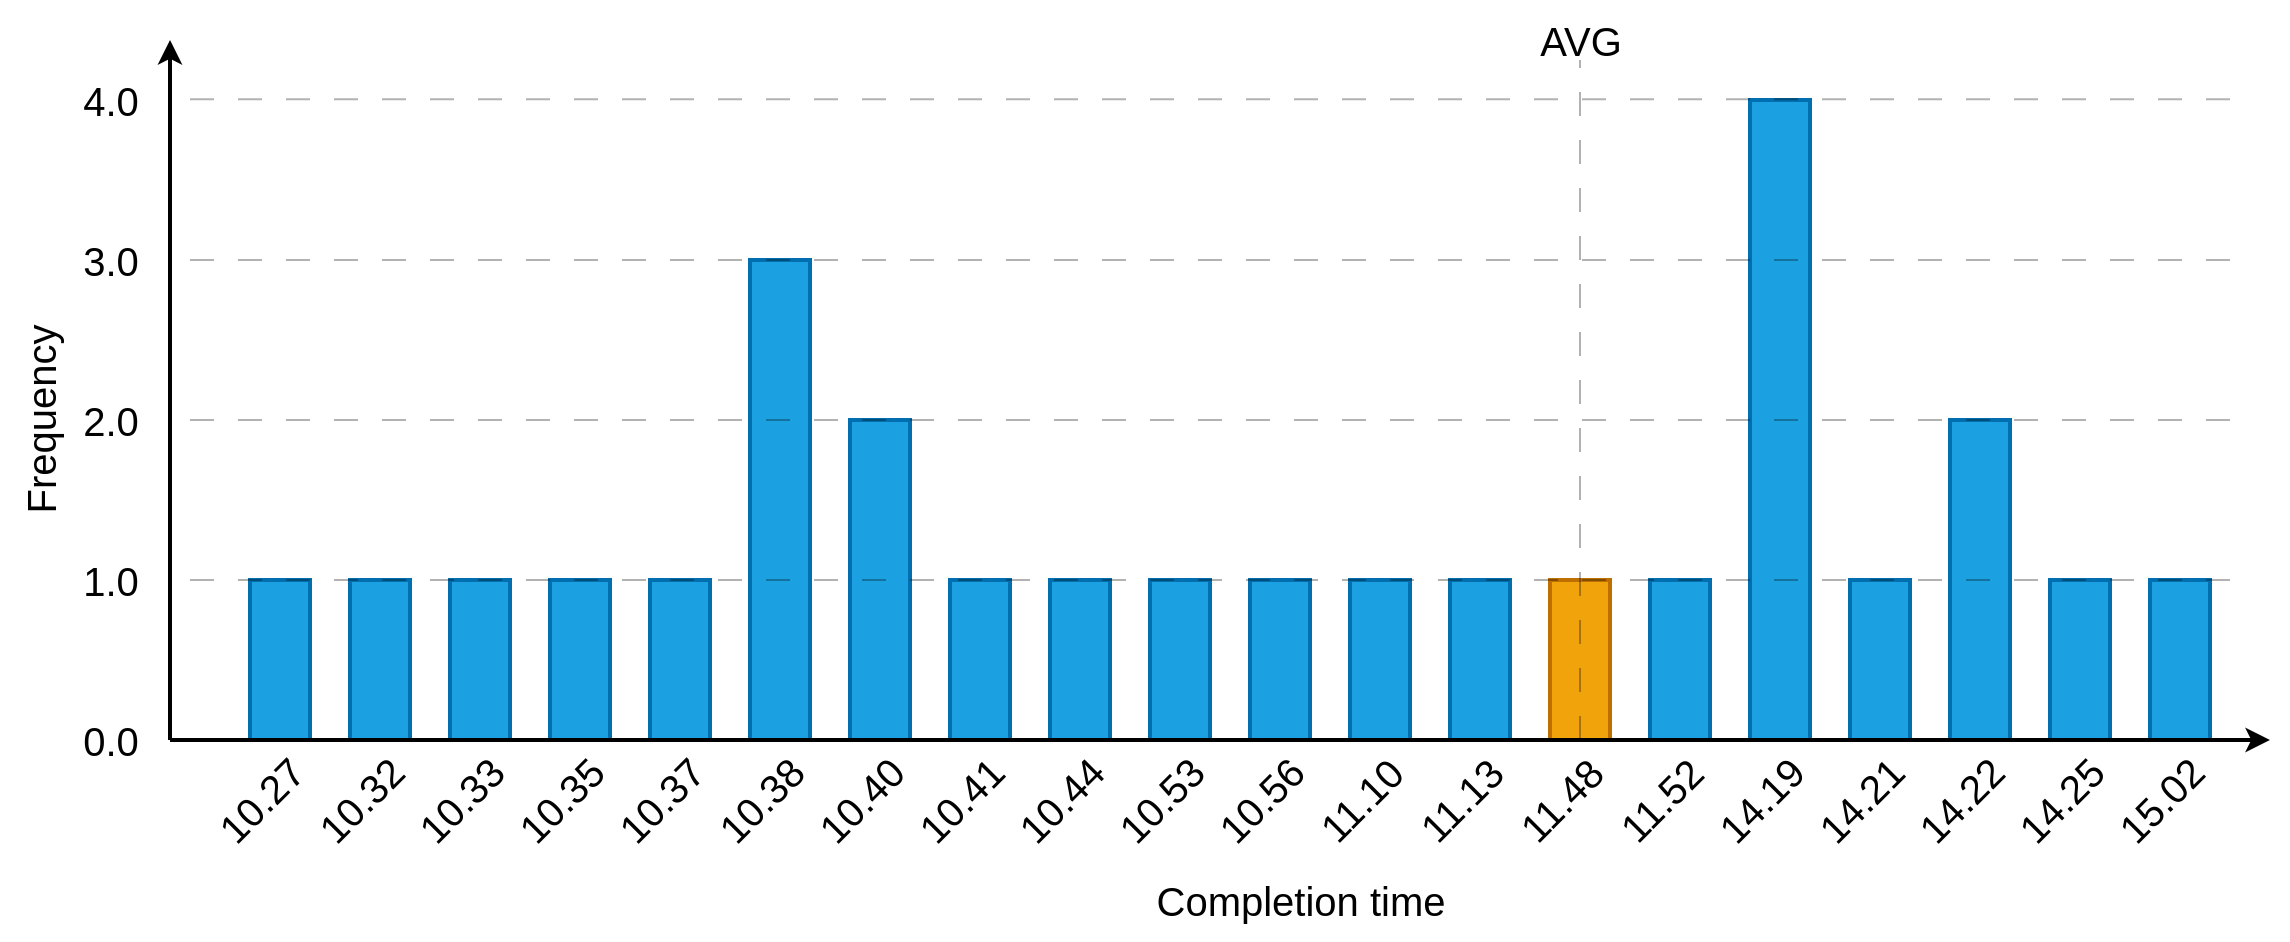 <mxfile version="26.0.11">
  <diagram name="Page-1" id="vRNWdxj1woeTMOs1V9ND">
    <mxGraphModel dx="1588" dy="866" grid="1" gridSize="10" guides="1" tooltips="1" connect="1" arrows="1" fold="1" page="1" pageScale="1" pageWidth="850" pageHeight="1100" math="0" shadow="0">
      <root>
        <mxCell id="0" />
        <mxCell id="1" parent="0" />
        <mxCell id="2lwnS3P8l3a5pjRwlYgS-1" value="&lt;font style=&quot;font-size: 20px;&quot;&gt;11.48&lt;font&gt;&lt;br&gt;&lt;/font&gt;&lt;/font&gt;" style="text;html=1;align=center;verticalAlign=middle;resizable=0;points=[];autosize=1;strokeColor=none;fillColor=none;rotation=-45;" vertex="1" parent="1">
          <mxGeometry x="940" y="570" width="70" height="40" as="geometry" />
        </mxCell>
        <mxCell id="2lwnS3P8l3a5pjRwlYgS-2" value="" style="endArrow=classic;html=1;rounded=0;strokeWidth=2;" edge="1" parent="1">
          <mxGeometry width="50" height="50" relative="1" as="geometry">
            <mxPoint x="280" y="560" as="sourcePoint" />
            <mxPoint x="280" y="210" as="targetPoint" />
          </mxGeometry>
        </mxCell>
        <mxCell id="2lwnS3P8l3a5pjRwlYgS-3" value="&lt;font style=&quot;font-size: 20px;&quot;&gt;Frequency&lt;/font&gt;" style="text;html=1;align=center;verticalAlign=middle;resizable=0;points=[];autosize=1;strokeColor=none;fillColor=none;rotation=-90;" vertex="1" parent="1">
          <mxGeometry x="155" y="380" width="120" height="40" as="geometry" />
        </mxCell>
        <mxCell id="2lwnS3P8l3a5pjRwlYgS-4" value="&lt;font style=&quot;font-size: 20px;&quot;&gt;Completion time&lt;/font&gt;&lt;b&gt;&lt;font style=&quot;font-size: 20px;&quot;&gt;&lt;br&gt;&lt;/font&gt;&lt;/b&gt;" style="text;html=1;align=center;verticalAlign=middle;resizable=0;points=[];autosize=1;strokeColor=none;fillColor=none;rotation=0;" vertex="1" parent="1">
          <mxGeometry x="760" y="620" width="170" height="40" as="geometry" />
        </mxCell>
        <mxCell id="2lwnS3P8l3a5pjRwlYgS-5" value="" style="rounded=0;whiteSpace=wrap;html=1;fillColor=#1ba1e2;strokeColor=#006EAF;fontColor=#ffffff;strokeWidth=2;" vertex="1" parent="1">
          <mxGeometry x="320" y="480" width="30" height="80" as="geometry" />
        </mxCell>
        <mxCell id="2lwnS3P8l3a5pjRwlYgS-6" value="" style="rounded=0;whiteSpace=wrap;html=1;fillColor=#1ba1e2;strokeColor=#006EAF;fontColor=#ffffff;strokeWidth=2;" vertex="1" parent="1">
          <mxGeometry x="370" y="480" width="30" height="80" as="geometry" />
        </mxCell>
        <mxCell id="2lwnS3P8l3a5pjRwlYgS-7" value="" style="rounded=0;whiteSpace=wrap;html=1;fillColor=#1ba1e2;strokeColor=#006EAF;fontColor=#ffffff;strokeWidth=2;" vertex="1" parent="1">
          <mxGeometry x="420" y="480" width="30" height="80" as="geometry" />
        </mxCell>
        <mxCell id="2lwnS3P8l3a5pjRwlYgS-8" value="" style="rounded=0;whiteSpace=wrap;html=1;fillColor=#1ba1e2;strokeColor=#006EAF;fontColor=#ffffff;strokeWidth=2;" vertex="1" parent="1">
          <mxGeometry x="470" y="480" width="30" height="80" as="geometry" />
        </mxCell>
        <mxCell id="2lwnS3P8l3a5pjRwlYgS-9" value="" style="rounded=0;whiteSpace=wrap;html=1;fillColor=#1ba1e2;strokeColor=#006EAF;fontColor=#ffffff;strokeWidth=2;" vertex="1" parent="1">
          <mxGeometry x="520" y="480" width="30" height="80" as="geometry" />
        </mxCell>
        <mxCell id="2lwnS3P8l3a5pjRwlYgS-10" value="" style="rounded=0;whiteSpace=wrap;html=1;fillColor=#1ba1e2;strokeColor=#006EAF;fontColor=#ffffff;strokeWidth=2;" vertex="1" parent="1">
          <mxGeometry x="570" y="320" width="30" height="240" as="geometry" />
        </mxCell>
        <mxCell id="2lwnS3P8l3a5pjRwlYgS-11" value="" style="rounded=0;whiteSpace=wrap;html=1;fillColor=#1ba1e2;strokeColor=#006EAF;fontColor=#ffffff;strokeWidth=2;" vertex="1" parent="1">
          <mxGeometry x="620" y="400" width="30" height="160" as="geometry" />
        </mxCell>
        <mxCell id="2lwnS3P8l3a5pjRwlYgS-12" value="" style="rounded=0;whiteSpace=wrap;html=1;fillColor=#1ba1e2;strokeColor=#006EAF;fontColor=#ffffff;strokeWidth=2;" vertex="1" parent="1">
          <mxGeometry x="670" y="480" width="30" height="80" as="geometry" />
        </mxCell>
        <mxCell id="2lwnS3P8l3a5pjRwlYgS-13" value="" style="rounded=0;whiteSpace=wrap;html=1;fillColor=#1ba1e2;strokeColor=#006EAF;fontColor=#ffffff;strokeWidth=2;" vertex="1" parent="1">
          <mxGeometry x="720" y="480" width="30" height="80" as="geometry" />
        </mxCell>
        <mxCell id="2lwnS3P8l3a5pjRwlYgS-14" value="" style="rounded=0;whiteSpace=wrap;html=1;fillColor=#1ba1e2;strokeColor=#006EAF;fontColor=#ffffff;strokeWidth=2;" vertex="1" parent="1">
          <mxGeometry x="770" y="480" width="30" height="80" as="geometry" />
        </mxCell>
        <mxCell id="2lwnS3P8l3a5pjRwlYgS-15" value="" style="rounded=0;whiteSpace=wrap;html=1;fillColor=#1ba1e2;strokeColor=#006EAF;fontColor=#ffffff;strokeWidth=2;" vertex="1" parent="1">
          <mxGeometry x="820" y="480" width="30" height="80" as="geometry" />
        </mxCell>
        <mxCell id="2lwnS3P8l3a5pjRwlYgS-16" value="" style="rounded=0;whiteSpace=wrap;html=1;fillColor=#1ba1e2;strokeColor=#006EAF;fontColor=#ffffff;strokeWidth=2;" vertex="1" parent="1">
          <mxGeometry x="870" y="480" width="30" height="80" as="geometry" />
        </mxCell>
        <mxCell id="2lwnS3P8l3a5pjRwlYgS-17" value="" style="rounded=0;whiteSpace=wrap;html=1;fillColor=#1ba1e2;strokeColor=#006EAF;fontColor=#ffffff;strokeWidth=2;" vertex="1" parent="1">
          <mxGeometry x="920" y="480" width="30" height="80" as="geometry" />
        </mxCell>
        <mxCell id="2lwnS3P8l3a5pjRwlYgS-18" value="" style="rounded=0;whiteSpace=wrap;html=1;fillColor=#f0a30a;strokeColor=#BD7000;fontColor=#000000;strokeWidth=2;" vertex="1" parent="1">
          <mxGeometry x="970" y="480" width="30" height="80" as="geometry" />
        </mxCell>
        <mxCell id="2lwnS3P8l3a5pjRwlYgS-19" value="" style="rounded=0;whiteSpace=wrap;html=1;fillColor=#1ba1e2;strokeColor=#006EAF;fontColor=#ffffff;strokeWidth=2;" vertex="1" parent="1">
          <mxGeometry x="1020" y="480" width="30" height="80" as="geometry" />
        </mxCell>
        <mxCell id="2lwnS3P8l3a5pjRwlYgS-20" value="" style="rounded=0;whiteSpace=wrap;html=1;fillColor=#1ba1e2;strokeColor=#006EAF;fontColor=#ffffff;strokeWidth=2;" vertex="1" parent="1">
          <mxGeometry x="1170" y="400" width="30" height="160" as="geometry" />
        </mxCell>
        <mxCell id="2lwnS3P8l3a5pjRwlYgS-21" value="" style="rounded=0;whiteSpace=wrap;html=1;fillColor=#1ba1e2;strokeColor=#006EAF;fontColor=#ffffff;strokeWidth=2;" vertex="1" parent="1">
          <mxGeometry x="1120" y="480" width="30" height="80" as="geometry" />
        </mxCell>
        <mxCell id="2lwnS3P8l3a5pjRwlYgS-22" value="" style="rounded=0;whiteSpace=wrap;html=1;fillColor=#1ba1e2;strokeColor=#006EAF;fontColor=#ffffff;strokeWidth=2;" vertex="1" parent="1">
          <mxGeometry x="1220" y="480" width="30" height="80" as="geometry" />
        </mxCell>
        <mxCell id="2lwnS3P8l3a5pjRwlYgS-23" value="" style="rounded=0;whiteSpace=wrap;html=1;fillColor=#1ba1e2;strokeColor=#006EAF;fontColor=#ffffff;strokeWidth=2;" vertex="1" parent="1">
          <mxGeometry x="1270" y="480" width="30" height="80" as="geometry" />
        </mxCell>
        <mxCell id="2lwnS3P8l3a5pjRwlYgS-24" value="" style="rounded=0;whiteSpace=wrap;html=1;fillColor=#1ba1e2;strokeColor=#006EAF;fontColor=#ffffff;strokeWidth=2;" vertex="1" parent="1">
          <mxGeometry x="1070" y="240" width="30" height="320" as="geometry" />
        </mxCell>
        <mxCell id="2lwnS3P8l3a5pjRwlYgS-25" value="&lt;font style=&quot;font-size: 20px;&quot;&gt;0.0&lt;font&gt;&lt;br&gt;&lt;/font&gt;&lt;/font&gt;" style="text;html=1;align=center;verticalAlign=middle;resizable=0;points=[];autosize=1;strokeColor=none;fillColor=none;rotation=0;" vertex="1" parent="1">
          <mxGeometry x="225" y="540" width="50" height="40" as="geometry" />
        </mxCell>
        <mxCell id="2lwnS3P8l3a5pjRwlYgS-26" value="&lt;font style=&quot;font-size: 20px;&quot;&gt;1.0&lt;font&gt;&lt;br&gt;&lt;/font&gt;&lt;/font&gt;" style="text;html=1;align=center;verticalAlign=middle;resizable=0;points=[];autosize=1;strokeColor=none;fillColor=none;rotation=0;" vertex="1" parent="1">
          <mxGeometry x="225" y="460" width="50" height="40" as="geometry" />
        </mxCell>
        <mxCell id="2lwnS3P8l3a5pjRwlYgS-27" value="&lt;font style=&quot;font-size: 20px;&quot;&gt;3.0&lt;font&gt;&lt;br&gt;&lt;/font&gt;&lt;/font&gt;" style="text;html=1;align=center;verticalAlign=middle;resizable=0;points=[];autosize=1;strokeColor=none;fillColor=none;rotation=0;" vertex="1" parent="1">
          <mxGeometry x="225" y="300" width="50" height="40" as="geometry" />
        </mxCell>
        <mxCell id="2lwnS3P8l3a5pjRwlYgS-28" value="&lt;font style=&quot;font-size: 20px;&quot;&gt;4.0&lt;font&gt;&lt;br&gt;&lt;/font&gt;&lt;/font&gt;" style="text;html=1;align=center;verticalAlign=middle;resizable=0;points=[];autosize=1;strokeColor=none;fillColor=none;rotation=0;" vertex="1" parent="1">
          <mxGeometry x="225" y="220" width="50" height="40" as="geometry" />
        </mxCell>
        <mxCell id="2lwnS3P8l3a5pjRwlYgS-29" value="&lt;font style=&quot;font-size: 20px;&quot;&gt;2.0&lt;font&gt;&lt;br&gt;&lt;/font&gt;&lt;/font&gt;" style="text;html=1;align=center;verticalAlign=middle;resizable=0;points=[];autosize=1;strokeColor=none;fillColor=none;rotation=0;" vertex="1" parent="1">
          <mxGeometry x="225" y="380" width="50" height="40" as="geometry" />
        </mxCell>
        <mxCell id="2lwnS3P8l3a5pjRwlYgS-30" value="" style="endArrow=none;dashed=1;html=1;rounded=0;dashPattern=12 12;opacity=30;" edge="1" parent="1">
          <mxGeometry width="50" height="50" relative="1" as="geometry">
            <mxPoint x="290" y="320" as="sourcePoint" />
            <mxPoint x="1310" y="320" as="targetPoint" />
          </mxGeometry>
        </mxCell>
        <mxCell id="2lwnS3P8l3a5pjRwlYgS-31" value="" style="endArrow=none;dashed=1;html=1;rounded=0;dashPattern=12 12;opacity=30;" edge="1" parent="1">
          <mxGeometry width="50" height="50" relative="1" as="geometry">
            <mxPoint x="290" y="239.68" as="sourcePoint" />
            <mxPoint x="1310" y="239.68" as="targetPoint" />
          </mxGeometry>
        </mxCell>
        <mxCell id="2lwnS3P8l3a5pjRwlYgS-32" value="" style="endArrow=none;dashed=1;html=1;rounded=0;dashPattern=12 12;opacity=30;" edge="1" parent="1">
          <mxGeometry width="50" height="50" relative="1" as="geometry">
            <mxPoint x="290" y="480.0" as="sourcePoint" />
            <mxPoint x="1310" y="480.0" as="targetPoint" />
          </mxGeometry>
        </mxCell>
        <mxCell id="2lwnS3P8l3a5pjRwlYgS-33" value="" style="endArrow=none;dashed=1;html=1;rounded=0;dashPattern=12 12;opacity=30;" edge="1" parent="1">
          <mxGeometry width="50" height="50" relative="1" as="geometry">
            <mxPoint x="290" y="400" as="sourcePoint" />
            <mxPoint x="1310" y="400" as="targetPoint" />
          </mxGeometry>
        </mxCell>
        <mxCell id="2lwnS3P8l3a5pjRwlYgS-34" value="" style="endArrow=classic;html=1;rounded=0;strokeWidth=2;" edge="1" parent="1">
          <mxGeometry width="50" height="50" relative="1" as="geometry">
            <mxPoint x="280" y="560" as="sourcePoint" />
            <mxPoint x="1330" y="560" as="targetPoint" />
          </mxGeometry>
        </mxCell>
        <mxCell id="2lwnS3P8l3a5pjRwlYgS-35" value="&lt;font style=&quot;font-size: 20px;&quot;&gt;10.27&lt;font&gt;&lt;br&gt;&lt;/font&gt;&lt;/font&gt;" style="text;html=1;align=center;verticalAlign=middle;resizable=0;points=[];autosize=1;strokeColor=none;fillColor=none;rotation=-45;" vertex="1" parent="1">
          <mxGeometry x="290" y="570" width="70" height="40" as="geometry" />
        </mxCell>
        <mxCell id="2lwnS3P8l3a5pjRwlYgS-36" value="&lt;font style=&quot;font-size: 20px;&quot;&gt;10.32&lt;font&gt;&lt;br&gt;&lt;/font&gt;&lt;/font&gt;" style="text;html=1;align=center;verticalAlign=middle;resizable=0;points=[];autosize=1;strokeColor=none;fillColor=none;rotation=-45;" vertex="1" parent="1">
          <mxGeometry x="340" y="570" width="70" height="40" as="geometry" />
        </mxCell>
        <mxCell id="2lwnS3P8l3a5pjRwlYgS-37" value="&lt;font style=&quot;font-size: 20px;&quot;&gt;10.33&lt;font&gt;&lt;br&gt;&lt;/font&gt;&lt;/font&gt;" style="text;html=1;align=center;verticalAlign=middle;resizable=0;points=[];autosize=1;strokeColor=none;fillColor=none;rotation=-45;" vertex="1" parent="1">
          <mxGeometry x="390" y="570" width="70" height="40" as="geometry" />
        </mxCell>
        <mxCell id="2lwnS3P8l3a5pjRwlYgS-38" value="&lt;font style=&quot;font-size: 20px;&quot;&gt;10.35&lt;font&gt;&lt;br&gt;&lt;/font&gt;&lt;/font&gt;" style="text;html=1;align=center;verticalAlign=middle;resizable=0;points=[];autosize=1;strokeColor=none;fillColor=none;rotation=-45;" vertex="1" parent="1">
          <mxGeometry x="440" y="570" width="70" height="40" as="geometry" />
        </mxCell>
        <mxCell id="2lwnS3P8l3a5pjRwlYgS-39" value="&lt;font style=&quot;font-size: 20px;&quot;&gt;10.37&lt;font&gt;&lt;br&gt;&lt;/font&gt;&lt;/font&gt;" style="text;html=1;align=center;verticalAlign=middle;resizable=0;points=[];autosize=1;strokeColor=none;fillColor=none;rotation=-45;" vertex="1" parent="1">
          <mxGeometry x="490" y="570" width="70" height="40" as="geometry" />
        </mxCell>
        <mxCell id="2lwnS3P8l3a5pjRwlYgS-40" value="&lt;font style=&quot;font-size: 20px;&quot;&gt;10.38&lt;font&gt;&lt;br&gt;&lt;/font&gt;&lt;/font&gt;" style="text;html=1;align=center;verticalAlign=middle;resizable=0;points=[];autosize=1;strokeColor=none;fillColor=none;rotation=-45;" vertex="1" parent="1">
          <mxGeometry x="540" y="570" width="70" height="40" as="geometry" />
        </mxCell>
        <mxCell id="2lwnS3P8l3a5pjRwlYgS-41" value="&lt;font style=&quot;font-size: 20px;&quot;&gt;10.40&lt;font&gt;&lt;br&gt;&lt;/font&gt;&lt;/font&gt;" style="text;html=1;align=center;verticalAlign=middle;resizable=0;points=[];autosize=1;strokeColor=none;fillColor=none;rotation=-45;" vertex="1" parent="1">
          <mxGeometry x="590" y="570" width="70" height="40" as="geometry" />
        </mxCell>
        <mxCell id="2lwnS3P8l3a5pjRwlYgS-42" value="&lt;font style=&quot;font-size: 20px;&quot;&gt;10.41&lt;font&gt;&lt;br&gt;&lt;/font&gt;&lt;/font&gt;" style="text;html=1;align=center;verticalAlign=middle;resizable=0;points=[];autosize=1;strokeColor=none;fillColor=none;rotation=-45;" vertex="1" parent="1">
          <mxGeometry x="640" y="570" width="70" height="40" as="geometry" />
        </mxCell>
        <mxCell id="2lwnS3P8l3a5pjRwlYgS-43" value="&lt;font style=&quot;font-size: 20px;&quot;&gt;10.44&lt;font&gt;&lt;br&gt;&lt;/font&gt;&lt;/font&gt;" style="text;html=1;align=center;verticalAlign=middle;resizable=0;points=[];autosize=1;strokeColor=none;fillColor=none;rotation=-45;" vertex="1" parent="1">
          <mxGeometry x="690" y="570" width="70" height="40" as="geometry" />
        </mxCell>
        <mxCell id="2lwnS3P8l3a5pjRwlYgS-44" value="&lt;font style=&quot;font-size: 20px;&quot;&gt;10.53&lt;font&gt;&lt;br&gt;&lt;/font&gt;&lt;/font&gt;" style="text;html=1;align=center;verticalAlign=middle;resizable=0;points=[];autosize=1;strokeColor=none;fillColor=none;rotation=-45;" vertex="1" parent="1">
          <mxGeometry x="740" y="570" width="70" height="40" as="geometry" />
        </mxCell>
        <mxCell id="2lwnS3P8l3a5pjRwlYgS-45" value="&lt;font style=&quot;font-size: 20px;&quot;&gt;10.56&lt;font&gt;&lt;br&gt;&lt;/font&gt;&lt;/font&gt;" style="text;html=1;align=center;verticalAlign=middle;resizable=0;points=[];autosize=1;strokeColor=none;fillColor=none;rotation=-45;" vertex="1" parent="1">
          <mxGeometry x="790" y="570" width="70" height="40" as="geometry" />
        </mxCell>
        <mxCell id="2lwnS3P8l3a5pjRwlYgS-46" value="&lt;font style=&quot;font-size: 20px;&quot;&gt;11.10&lt;font&gt;&lt;br&gt;&lt;/font&gt;&lt;/font&gt;" style="text;html=1;align=center;verticalAlign=middle;resizable=0;points=[];autosize=1;strokeColor=none;fillColor=none;rotation=-45;" vertex="1" parent="1">
          <mxGeometry x="840" y="570" width="70" height="40" as="geometry" />
        </mxCell>
        <mxCell id="2lwnS3P8l3a5pjRwlYgS-47" value="&lt;font style=&quot;font-size: 20px;&quot;&gt;11.13&lt;font&gt;&lt;br&gt;&lt;/font&gt;&lt;/font&gt;" style="text;html=1;align=center;verticalAlign=middle;resizable=0;points=[];autosize=1;strokeColor=none;fillColor=none;rotation=-45;" vertex="1" parent="1">
          <mxGeometry x="890" y="570" width="70" height="40" as="geometry" />
        </mxCell>
        <mxCell id="2lwnS3P8l3a5pjRwlYgS-48" value="&lt;font style=&quot;font-size: 20px;&quot;&gt;11.52&lt;font&gt;&lt;br&gt;&lt;/font&gt;&lt;/font&gt;" style="text;html=1;align=center;verticalAlign=middle;resizable=0;points=[];autosize=1;strokeColor=none;fillColor=none;rotation=-45;" vertex="1" parent="1">
          <mxGeometry x="990" y="570" width="70" height="40" as="geometry" />
        </mxCell>
        <mxCell id="2lwnS3P8l3a5pjRwlYgS-49" value="&lt;font style=&quot;font-size: 20px;&quot;&gt;14.19&lt;font&gt;&lt;br&gt;&lt;/font&gt;&lt;/font&gt;" style="text;html=1;align=center;verticalAlign=middle;resizable=0;points=[];autosize=1;strokeColor=none;fillColor=none;rotation=-45;" vertex="1" parent="1">
          <mxGeometry x="1040" y="570" width="70" height="40" as="geometry" />
        </mxCell>
        <mxCell id="2lwnS3P8l3a5pjRwlYgS-50" value="&lt;font style=&quot;font-size: 20px;&quot;&gt;14.21&lt;font&gt;&lt;br&gt;&lt;/font&gt;&lt;/font&gt;" style="text;html=1;align=center;verticalAlign=middle;resizable=0;points=[];autosize=1;strokeColor=none;fillColor=none;rotation=-45;" vertex="1" parent="1">
          <mxGeometry x="1090" y="570" width="70" height="40" as="geometry" />
        </mxCell>
        <mxCell id="2lwnS3P8l3a5pjRwlYgS-51" value="&lt;font style=&quot;font-size: 20px;&quot;&gt;14.22&lt;font&gt;&lt;br&gt;&lt;/font&gt;&lt;/font&gt;" style="text;html=1;align=center;verticalAlign=middle;resizable=0;points=[];autosize=1;strokeColor=none;fillColor=none;rotation=-45;" vertex="1" parent="1">
          <mxGeometry x="1140" y="570" width="70" height="40" as="geometry" />
        </mxCell>
        <mxCell id="2lwnS3P8l3a5pjRwlYgS-52" value="&lt;font style=&quot;font-size: 20px;&quot;&gt;14.25&lt;font&gt;&lt;br&gt;&lt;/font&gt;&lt;/font&gt;" style="text;html=1;align=center;verticalAlign=middle;resizable=0;points=[];autosize=1;strokeColor=none;fillColor=none;rotation=-45;" vertex="1" parent="1">
          <mxGeometry x="1190" y="570" width="70" height="40" as="geometry" />
        </mxCell>
        <mxCell id="2lwnS3P8l3a5pjRwlYgS-53" value="&lt;font style=&quot;font-size: 20px;&quot;&gt;15.02&lt;font&gt;&lt;br&gt;&lt;/font&gt;&lt;/font&gt;" style="text;html=1;align=center;verticalAlign=middle;resizable=0;points=[];autosize=1;strokeColor=none;fillColor=none;rotation=-45;" vertex="1" parent="1">
          <mxGeometry x="1240" y="570" width="70" height="40" as="geometry" />
        </mxCell>
        <mxCell id="2lwnS3P8l3a5pjRwlYgS-54" value="" style="endArrow=none;html=1;rounded=0;dashed=1;dashPattern=12 12;opacity=30;" edge="1" parent="1">
          <mxGeometry width="50" height="50" relative="1" as="geometry">
            <mxPoint x="985" y="560" as="sourcePoint" />
            <mxPoint x="985" y="220" as="targetPoint" />
          </mxGeometry>
        </mxCell>
        <mxCell id="2lwnS3P8l3a5pjRwlYgS-55" value="&lt;font style=&quot;font-size: 20px;&quot;&gt;AVG&lt;font&gt;&lt;br&gt;&lt;/font&gt;&lt;/font&gt;" style="text;html=1;align=center;verticalAlign=middle;resizable=0;points=[];autosize=1;strokeColor=none;fillColor=none;rotation=0;" vertex="1" parent="1">
          <mxGeometry x="955" y="190" width="60" height="40" as="geometry" />
        </mxCell>
      </root>
    </mxGraphModel>
  </diagram>
</mxfile>

